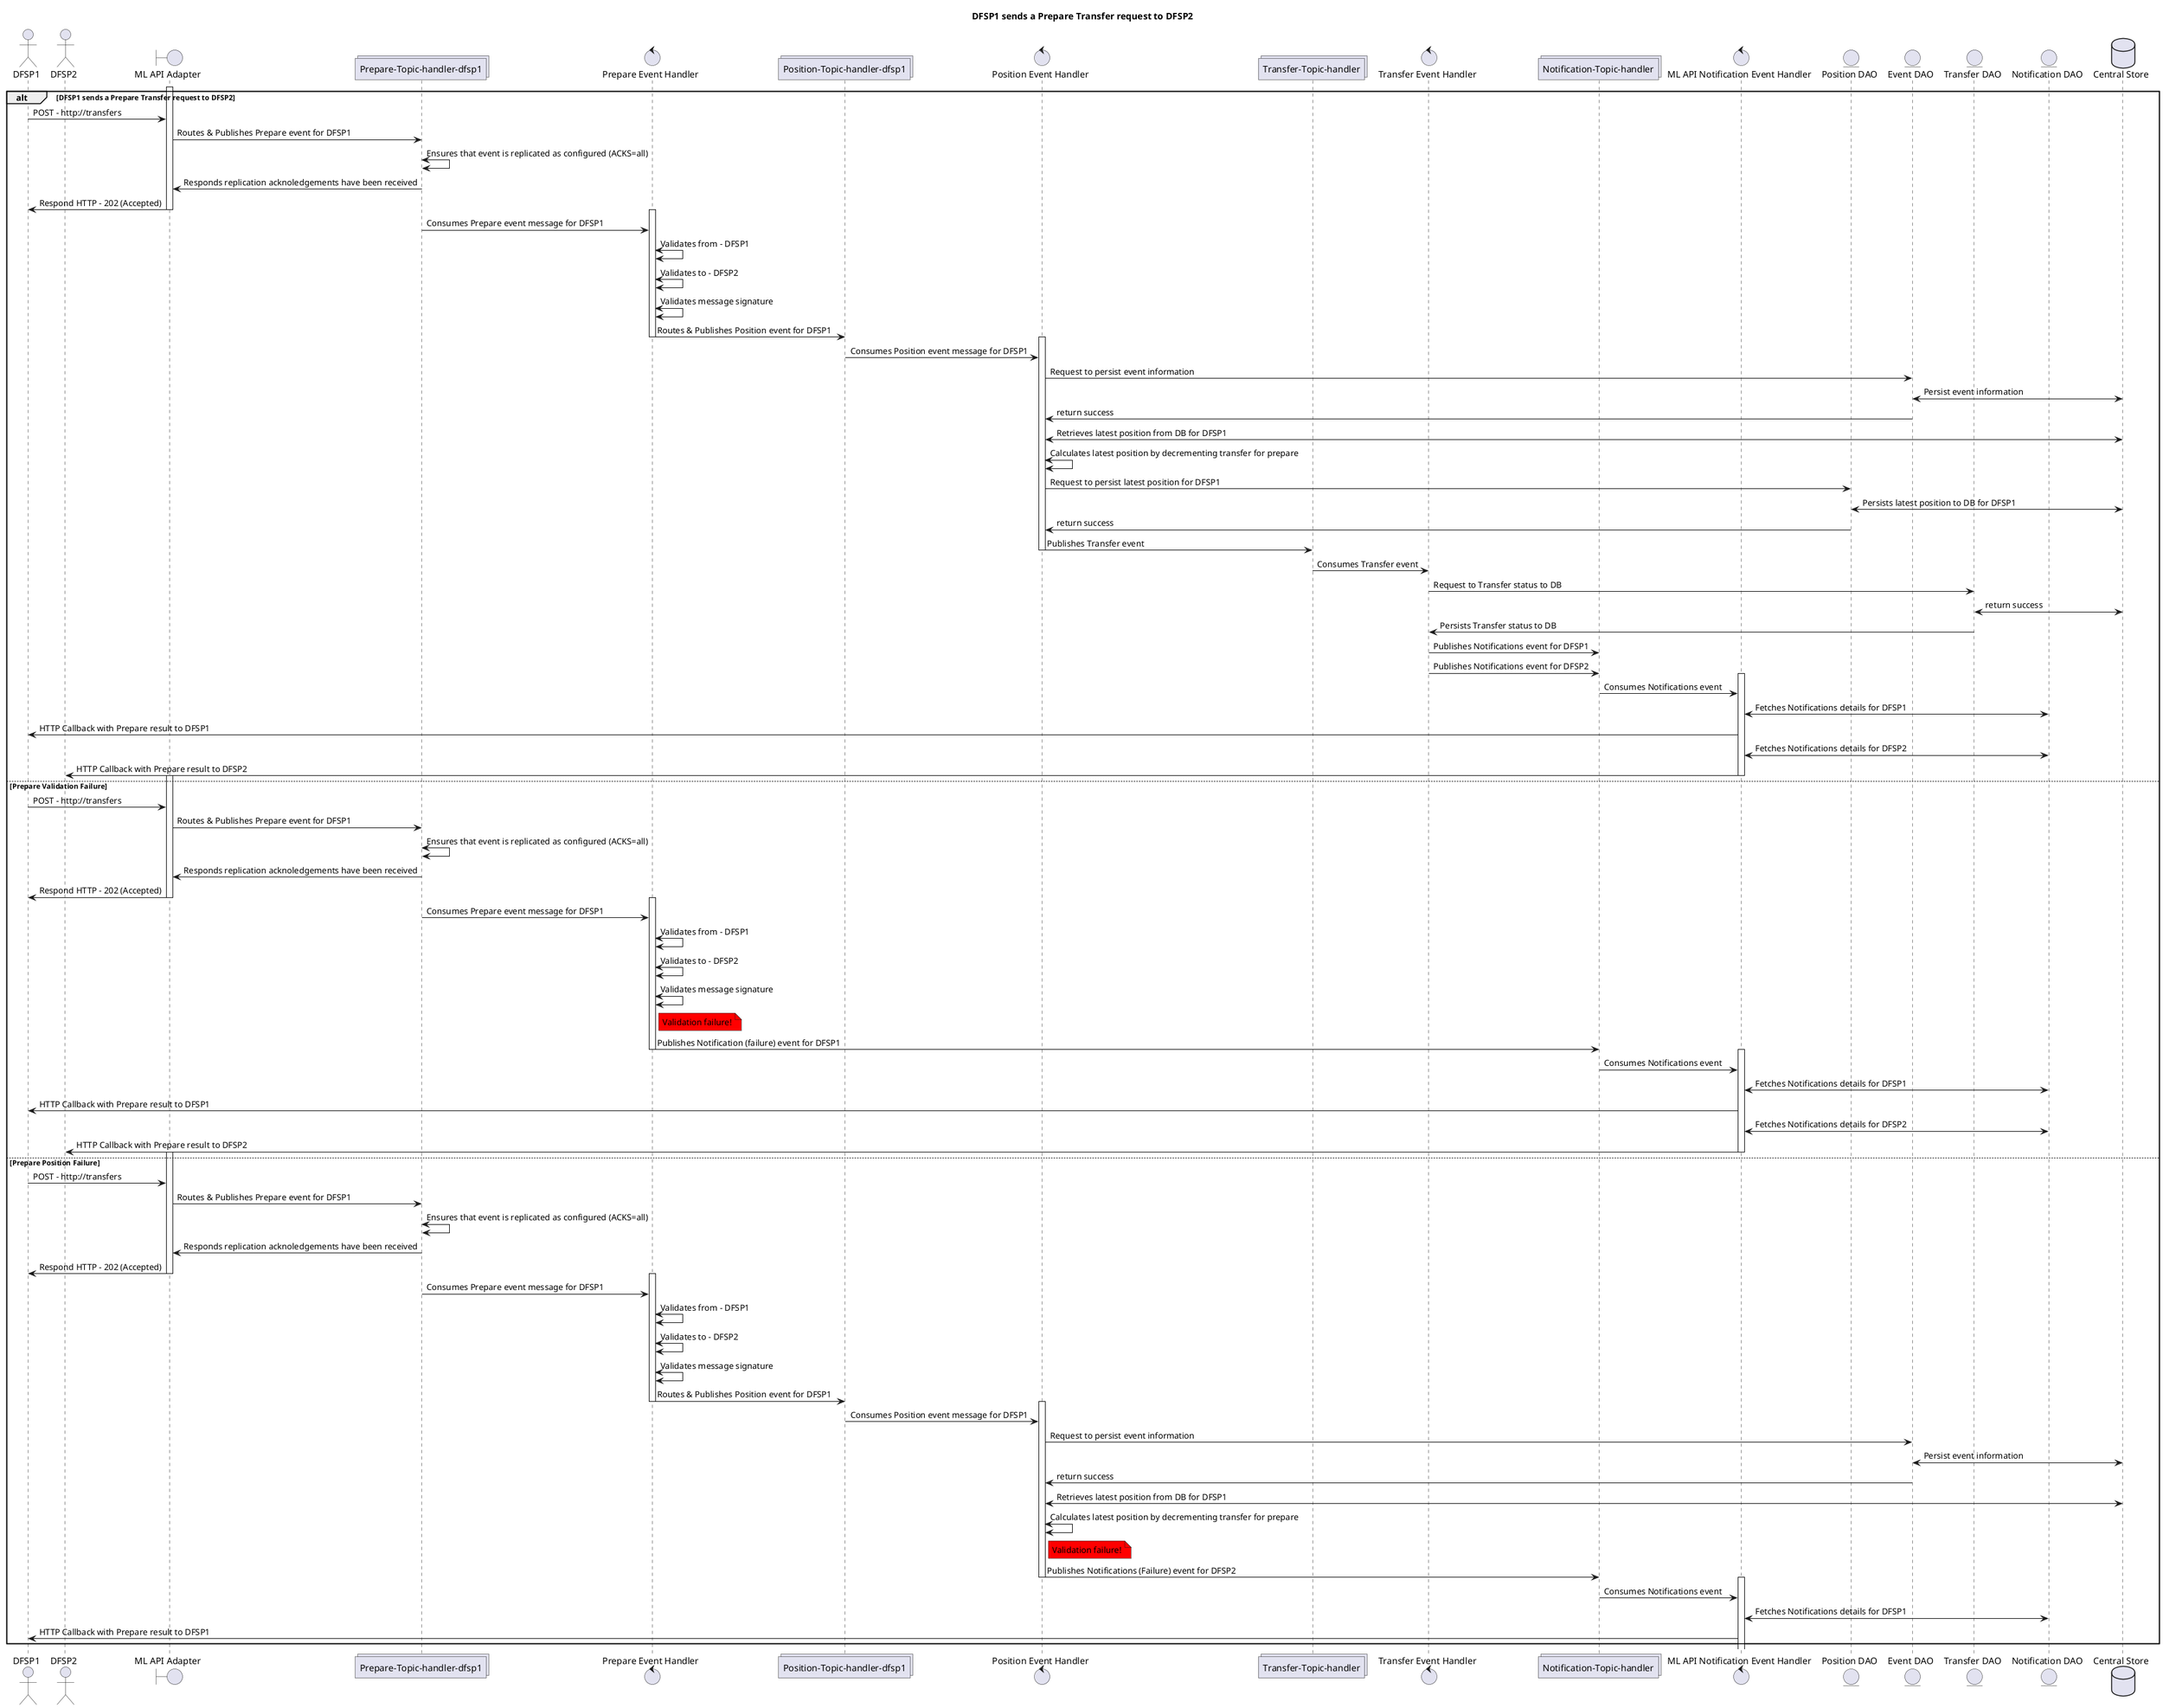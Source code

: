 @startuml
' declate title
title DFSP1 sends a Prepare Transfer request to DFSP2

' Actor Keys:
'   boundary - APIs/Interfaces, etc
'   collections - Kafka Topics
'   control - Kafka Consumers
'   entity - Database Access Objects
'   database - Database Persistance Store

' declare actors
actor DFSP1
actor DFSP2
boundary "ML API Adapter" as API
collections "Prepare-Topic-handler-dfsp1" as TOPIC_PREPARE_DFSP1
control "Prepare Event Handler" as PREP_HANDLER
collections "Position-Topic-handler-dfsp1" as TOPIC_POSITION_DFSP1
control "Position Event Handler" as POS_HANDLER
collections "Transfer-Topic-handler" as TOPIC_TRANSFERS
control "Transfer Event Handler" as TRANS_HANDLER
collections "Notification-Topic-handler" as TOPIC_NOTIFICATIONS
control "ML API Notification Event Handler" as NOTIFY_HANDLER
entity "Position DAO" as POS_DAO
entity "Event DAO" as EVENT_DAO
entity "Transfer DAO" as TRANS_DAO
entity "Notification DAO" as NOTIFY_DAO
database "Central Store" as DB

' start flow
alt DFSP1 sends a Prepare Transfer request to DFSP2
    activate API
    DFSP1 -> API: POST - http://transfers
    API -> TOPIC_PREPARE_DFSP1: Routes & Publishes Prepare event for DFSP1
    TOPIC_PREPARE_DFSP1 <-> TOPIC_PREPARE_DFSP1: Ensures that event is replicated as configured (ACKS=all)
    TOPIC_PREPARE_DFSP1 -> API: Responds replication acknoledgements have been received
    API -> DFSP1: Respond HTTP - 202 (Accepted)
    deactivate API
    activate PREP_HANDLER
    TOPIC_PREPARE_DFSP1 -> PREP_HANDLER: Consumes Prepare event message for DFSP1
    PREP_HANDLER <-> PREP_HANDLER: Validates from - DFSP1
    PREP_HANDLER <-> PREP_HANDLER: Validates to - DFSP2
    PREP_HANDLER <-> PREP_HANDLER: Validates message signature
    PREP_HANDLER -> TOPIC_POSITION_DFSP1: Routes & Publishes Position event for DFSP1
    deactivate PREP_HANDLER
    activate POS_HANDLER
    TOPIC_POSITION_DFSP1 -> POS_HANDLER: Consumes Position event message for DFSP1
    POS_HANDLER -> EVENT_DAO: Request to persist event information
    EVENT_DAO <-> DB: Persist event information
    EVENT_DAO -> POS_HANDLER: return success
    POS_HANDLER <-> DB: Retrieves latest position from DB for DFSP1
    POS_HANDLER <-> POS_HANDLER: Calculates latest position by decrementing transfer for prepare
    POS_HANDLER -> POS_DAO: Request to persist latest position for DFSP1
    POS_DAO <-> DB: Persists latest position to DB for DFSP1
    POS_DAO -> POS_HANDLER: return success
    POS_HANDLER -> TOPIC_TRANSFERS: Publishes Transfer event
    deactivate POS_HANDLER
    deactivate TRANS_HANDLER
    TOPIC_TRANSFERS -> TRANS_HANDLER: Consumes Transfer event
    TRANS_HANDLER -> TRANS_DAO: Request to Transfer status to DB
    TRANS_DAO <-> DB: return success
    TRANS_DAO -> TRANS_HANDLER: Persists Transfer status to DB
    TRANS_HANDLER -> TOPIC_NOTIFICATIONS: Publishes Notifications event for DFSP1
    TRANS_HANDLER -> TOPIC_NOTIFICATIONS: Publishes Notifications event for DFSP2
    deactivate TRANS_HANDLER
    activate NOTIFY_HANDLER
    TOPIC_NOTIFICATIONS -> NOTIFY_HANDLER: Consumes Notifications event
    NOTIFY_HANDLER <-> NOTIFY_DAO: Fetches Notifications details for DFSP1
    NOTIFY_HANDLER -> DFSP1: HTTP Callback with Prepare result to DFSP1
    NOTIFY_HANDLER <-> NOTIFY_DAO: Fetches Notifications details for DFSP2
    NOTIFY_HANDLER -> DFSP2: HTTP Callback with Prepare result to DFSP2
    deactivate NOTIFY_HANDLER
else Prepare Validation Failure
    activate API
    DFSP1 -> API: POST - http://transfers
    API -> TOPIC_PREPARE_DFSP1: Routes & Publishes Prepare event for DFSP1
    TOPIC_PREPARE_DFSP1 <-> TOPIC_PREPARE_DFSP1: Ensures that event is replicated as configured (ACKS=all)
    TOPIC_PREPARE_DFSP1 -> API: Responds replication acknoledgements have been received
    API -> DFSP1: Respond HTTP - 202 (Accepted)
    deactivate API
    activate PREP_HANDLER
    TOPIC_PREPARE_DFSP1 -> PREP_HANDLER: Consumes Prepare event message for DFSP1
    PREP_HANDLER <-> PREP_HANDLER: Validates from - DFSP1
    PREP_HANDLER <-> PREP_HANDLER: Validates to - DFSP2
    PREP_HANDLER <-> PREP_HANDLER: Validates message signature
    note right of PREP_HANDLER #red: Validation failure!
    PREP_HANDLER -> TOPIC_NOTIFICATIONS: Publishes Notification (failure) event for DFSP1
    deactivate PREP_HANDLER
    activate NOTIFY_HANDLER
    TOPIC_NOTIFICATIONS -> NOTIFY_HANDLER: Consumes Notifications event
    NOTIFY_HANDLER <-> NOTIFY_DAO: Fetches Notifications details for DFSP1
    NOTIFY_HANDLER -> DFSP1: HTTP Callback with Prepare result to DFSP1
    NOTIFY_HANDLER <-> NOTIFY_DAO: Fetches Notifications details for DFSP2
    NOTIFY_HANDLER -> DFSP2: HTTP Callback with Prepare result to DFSP2
    deactivate NOTIFY_HANDLER
else Prepare Position Failure
    activate API
    DFSP1 -> API: POST - http://transfers
    API -> TOPIC_PREPARE_DFSP1: Routes & Publishes Prepare event for DFSP1
    TOPIC_PREPARE_DFSP1 <-> TOPIC_PREPARE_DFSP1: Ensures that event is replicated as configured (ACKS=all)
    TOPIC_PREPARE_DFSP1 -> API: Responds replication acknoledgements have been received
    API -> DFSP1: Respond HTTP - 202 (Accepted)
    deactivate API
    activate PREP_HANDLER
    TOPIC_PREPARE_DFSP1 -> PREP_HANDLER: Consumes Prepare event message for DFSP1
    PREP_HANDLER <-> PREP_HANDLER: Validates from - DFSP1
    PREP_HANDLER <-> PREP_HANDLER: Validates to - DFSP2
    PREP_HANDLER <-> PREP_HANDLER: Validates message signature
    PREP_HANDLER -> TOPIC_POSITION_DFSP1: Routes & Publishes Position event for DFSP1
    deactivate PREP_HANDLER
    activate POS_HANDLER
    TOPIC_POSITION_DFSP1 -> POS_HANDLER: Consumes Position event message for DFSP1
    POS_HANDLER -> EVENT_DAO: Request to persist event information
    EVENT_DAO <-> DB: Persist event information
    EVENT_DAO -> POS_HANDLER: return success
    POS_HANDLER <-> DB: Retrieves latest position from DB for DFSP1
    POS_HANDLER <-> POS_HANDLER: Calculates latest position by decrementing transfer for prepare
    note right of POS_HANDLER #red: Validation failure!
    POS_HANDLER -> TOPIC_NOTIFICATIONS: Publishes Notifications (Failure) event for DFSP2
    deactivate POS_HANDLER
    activate NOTIFY_HANDLER
    TOPIC_NOTIFICATIONS -> NOTIFY_HANDLER: Consumes Notifications event
    NOTIFY_HANDLER <-> NOTIFY_DAO: Fetches Notifications details for DFSP1
    NOTIFY_HANDLER -> DFSP1: HTTP Callback with Prepare result to DFSP1
end
@enduml
